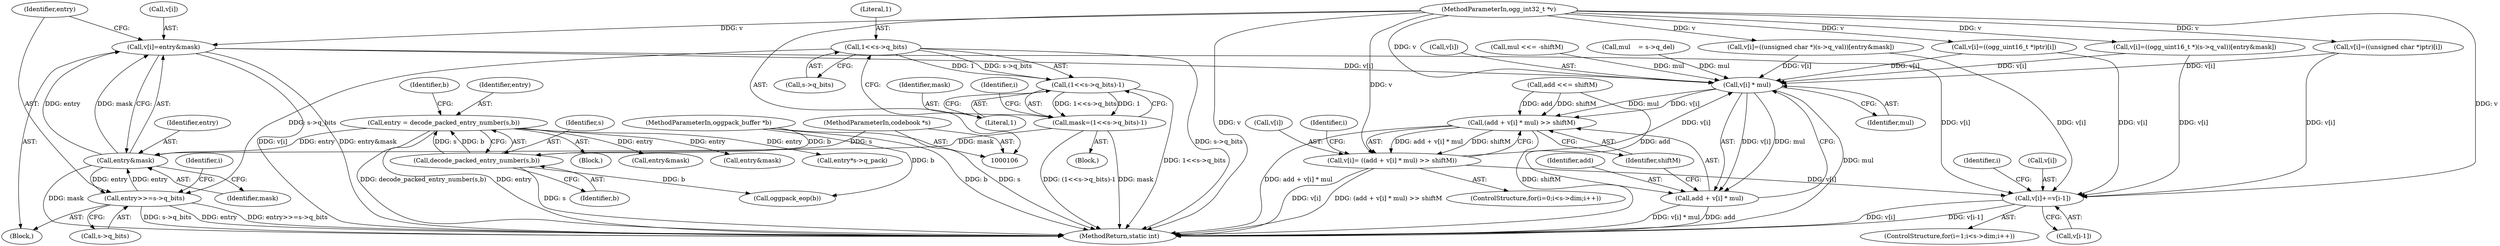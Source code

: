 digraph "0_Android_eeb4e45d5683f88488c083ecf142dc89bc3f0b47_1@array" {
"1000154" [label="(Call,v[i]=entry&mask)"];
"1000158" [label="(Call,entry&mask)"];
"1000113" [label="(Call,entry = decode_packed_entry_number(s,b))"];
"1000115" [label="(Call,decode_packed_entry_number(s,b))"];
"1000107" [label="(MethodParameterIn,codebook *s)"];
"1000108" [label="(MethodParameterIn,oggpack_buffer *b)"];
"1000161" [label="(Call,entry>>=s->q_bits)"];
"1000136" [label="(Call,1<<s->q_bits)"];
"1000133" [label="(Call,mask=(1<<s->q_bits)-1)"];
"1000135" [label="(Call,(1<<s->q_bits)-1)"];
"1000109" [label="(MethodParameterIn,ogg_int32_t *v)"];
"1000376" [label="(Call,v[i] * mul)"];
"1000373" [label="(Call,(add + v[i] * mul) >> shiftM)"];
"1000369" [label="(Call,v[i]= ((add + v[i] * mul) >> shiftM))"];
"1000397" [label="(Call,v[i]+=v[i-1])"];
"1000374" [label="(Call,add + v[i] * mul)"];
"1000108" [label="(MethodParameterIn,oggpack_buffer *b)"];
"1000116" [label="(Identifier,s)"];
"1000109" [label="(MethodParameterIn,ogg_int32_t *v)"];
"1000111" [label="(Block,)"];
"1000117" [label="(Identifier,b)"];
"1000401" [label="(Call,v[i-1])"];
"1000138" [label="(Call,s->q_bits)"];
"1000355" [label="(Call,add <<= shiftM)"];
"1000368" [label="(Identifier,i)"];
"1000163" [label="(Call,s->q_bits)"];
"1000221" [label="(Call,entry&mask)"];
"1000114" [label="(Identifier,entry)"];
"1000197" [label="(Call,v[i]=((unsigned char *)(s->q_val))[entry&mask])"];
"1000264" [label="(Call,v[i]=((unsigned char *)ptr)[i])"];
"1000136" [label="(Call,1<<s->q_bits)"];
"1000120" [label="(Call,oggpack_eop(b))"];
"1000375" [label="(Identifier,add)"];
"1000115" [label="(Call,decode_packed_entry_number(s,b))"];
"1000144" [label="(Identifier,i)"];
"1000286" [label="(Call,v[i]=((ogg_uint16_t *)ptr)[i])"];
"1000380" [label="(Identifier,mul)"];
"1000369" [label="(Call,v[i]= ((add + v[i] * mul) >> shiftM))"];
"1000133" [label="(Call,mask=(1<<s->q_bits)-1)"];
"1000113" [label="(Call,entry = decode_packed_entry_number(s,b))"];
"1000207" [label="(Call,entry&mask)"];
"1000141" [label="(Literal,1)"];
"1000396" [label="(Identifier,i)"];
"1000135" [label="(Call,(1<<s->q_bits)-1)"];
"1000376" [label="(Call,v[i] * mul)"];
"1000408" [label="(MethodReturn,static int)"];
"1000137" [label="(Literal,1)"];
"1000398" [label="(Call,v[i])"];
"1000152" [label="(Identifier,i)"];
"1000131" [label="(Block,)"];
"1000211" [label="(Call,v[i]=((ogg_uint16_t *)(s->q_val))[entry&mask])"];
"1000318" [label="(Call,mul    = s->q_del)"];
"1000370" [label="(Call,v[i])"];
"1000241" [label="(Call,entry*s->q_pack)"];
"1000159" [label="(Identifier,entry)"];
"1000377" [label="(Call,v[i])"];
"1000161" [label="(Call,entry>>=s->q_bits)"];
"1000158" [label="(Call,entry&mask)"];
"1000348" [label="(Call,mul <<= -shiftM)"];
"1000358" [label="(ControlStructure,for(i=0;i<s->dim;i++))"];
"1000107" [label="(MethodParameterIn,codebook *s)"];
"1000381" [label="(Identifier,shiftM)"];
"1000134" [label="(Identifier,mask)"];
"1000397" [label="(Call,v[i]+=v[i-1])"];
"1000155" [label="(Call,v[i])"];
"1000154" [label="(Call,v[i]=entry&mask)"];
"1000162" [label="(Identifier,entry)"];
"1000160" [label="(Identifier,mask)"];
"1000386" [label="(ControlStructure,for(i=1;i<s->dim;i++))"];
"1000373" [label="(Call,(add + v[i] * mul) >> shiftM)"];
"1000153" [label="(Block,)"];
"1000374" [label="(Call,add + v[i] * mul)"];
"1000121" [label="(Identifier,b)"];
"1000154" -> "1000153"  [label="AST: "];
"1000154" -> "1000158"  [label="CFG: "];
"1000155" -> "1000154"  [label="AST: "];
"1000158" -> "1000154"  [label="AST: "];
"1000162" -> "1000154"  [label="CFG: "];
"1000154" -> "1000408"  [label="DDG: v[i]"];
"1000154" -> "1000408"  [label="DDG: entry&mask"];
"1000158" -> "1000154"  [label="DDG: entry"];
"1000158" -> "1000154"  [label="DDG: mask"];
"1000109" -> "1000154"  [label="DDG: v"];
"1000154" -> "1000376"  [label="DDG: v[i]"];
"1000154" -> "1000397"  [label="DDG: v[i]"];
"1000158" -> "1000160"  [label="CFG: "];
"1000159" -> "1000158"  [label="AST: "];
"1000160" -> "1000158"  [label="AST: "];
"1000158" -> "1000408"  [label="DDG: mask"];
"1000113" -> "1000158"  [label="DDG: entry"];
"1000161" -> "1000158"  [label="DDG: entry"];
"1000133" -> "1000158"  [label="DDG: mask"];
"1000158" -> "1000161"  [label="DDG: entry"];
"1000113" -> "1000111"  [label="AST: "];
"1000113" -> "1000115"  [label="CFG: "];
"1000114" -> "1000113"  [label="AST: "];
"1000115" -> "1000113"  [label="AST: "];
"1000121" -> "1000113"  [label="CFG: "];
"1000113" -> "1000408"  [label="DDG: entry"];
"1000113" -> "1000408"  [label="DDG: decode_packed_entry_number(s,b)"];
"1000115" -> "1000113"  [label="DDG: s"];
"1000115" -> "1000113"  [label="DDG: b"];
"1000113" -> "1000207"  [label="DDG: entry"];
"1000113" -> "1000221"  [label="DDG: entry"];
"1000113" -> "1000241"  [label="DDG: entry"];
"1000115" -> "1000117"  [label="CFG: "];
"1000116" -> "1000115"  [label="AST: "];
"1000117" -> "1000115"  [label="AST: "];
"1000115" -> "1000408"  [label="DDG: s"];
"1000107" -> "1000115"  [label="DDG: s"];
"1000108" -> "1000115"  [label="DDG: b"];
"1000115" -> "1000120"  [label="DDG: b"];
"1000107" -> "1000106"  [label="AST: "];
"1000107" -> "1000408"  [label="DDG: s"];
"1000108" -> "1000106"  [label="AST: "];
"1000108" -> "1000408"  [label="DDG: b"];
"1000108" -> "1000120"  [label="DDG: b"];
"1000161" -> "1000153"  [label="AST: "];
"1000161" -> "1000163"  [label="CFG: "];
"1000162" -> "1000161"  [label="AST: "];
"1000163" -> "1000161"  [label="AST: "];
"1000152" -> "1000161"  [label="CFG: "];
"1000161" -> "1000408"  [label="DDG: s->q_bits"];
"1000161" -> "1000408"  [label="DDG: entry"];
"1000161" -> "1000408"  [label="DDG: entry>>=s->q_bits"];
"1000136" -> "1000161"  [label="DDG: s->q_bits"];
"1000136" -> "1000135"  [label="AST: "];
"1000136" -> "1000138"  [label="CFG: "];
"1000137" -> "1000136"  [label="AST: "];
"1000138" -> "1000136"  [label="AST: "];
"1000141" -> "1000136"  [label="CFG: "];
"1000136" -> "1000408"  [label="DDG: s->q_bits"];
"1000136" -> "1000135"  [label="DDG: 1"];
"1000136" -> "1000135"  [label="DDG: s->q_bits"];
"1000133" -> "1000131"  [label="AST: "];
"1000133" -> "1000135"  [label="CFG: "];
"1000134" -> "1000133"  [label="AST: "];
"1000135" -> "1000133"  [label="AST: "];
"1000144" -> "1000133"  [label="CFG: "];
"1000133" -> "1000408"  [label="DDG: mask"];
"1000133" -> "1000408"  [label="DDG: (1<<s->q_bits)-1"];
"1000135" -> "1000133"  [label="DDG: 1<<s->q_bits"];
"1000135" -> "1000133"  [label="DDG: 1"];
"1000135" -> "1000141"  [label="CFG: "];
"1000141" -> "1000135"  [label="AST: "];
"1000135" -> "1000408"  [label="DDG: 1<<s->q_bits"];
"1000109" -> "1000106"  [label="AST: "];
"1000109" -> "1000408"  [label="DDG: v"];
"1000109" -> "1000197"  [label="DDG: v"];
"1000109" -> "1000211"  [label="DDG: v"];
"1000109" -> "1000264"  [label="DDG: v"];
"1000109" -> "1000286"  [label="DDG: v"];
"1000109" -> "1000369"  [label="DDG: v"];
"1000109" -> "1000376"  [label="DDG: v"];
"1000109" -> "1000397"  [label="DDG: v"];
"1000376" -> "1000374"  [label="AST: "];
"1000376" -> "1000380"  [label="CFG: "];
"1000377" -> "1000376"  [label="AST: "];
"1000380" -> "1000376"  [label="AST: "];
"1000374" -> "1000376"  [label="CFG: "];
"1000376" -> "1000408"  [label="DDG: mul"];
"1000376" -> "1000373"  [label="DDG: v[i]"];
"1000376" -> "1000373"  [label="DDG: mul"];
"1000376" -> "1000374"  [label="DDG: v[i]"];
"1000376" -> "1000374"  [label="DDG: mul"];
"1000369" -> "1000376"  [label="DDG: v[i]"];
"1000286" -> "1000376"  [label="DDG: v[i]"];
"1000264" -> "1000376"  [label="DDG: v[i]"];
"1000211" -> "1000376"  [label="DDG: v[i]"];
"1000197" -> "1000376"  [label="DDG: v[i]"];
"1000348" -> "1000376"  [label="DDG: mul"];
"1000318" -> "1000376"  [label="DDG: mul"];
"1000373" -> "1000369"  [label="AST: "];
"1000373" -> "1000381"  [label="CFG: "];
"1000374" -> "1000373"  [label="AST: "];
"1000381" -> "1000373"  [label="AST: "];
"1000369" -> "1000373"  [label="CFG: "];
"1000373" -> "1000408"  [label="DDG: add + v[i] * mul"];
"1000373" -> "1000408"  [label="DDG: shiftM"];
"1000373" -> "1000369"  [label="DDG: add + v[i] * mul"];
"1000373" -> "1000369"  [label="DDG: shiftM"];
"1000355" -> "1000373"  [label="DDG: add"];
"1000355" -> "1000373"  [label="DDG: shiftM"];
"1000369" -> "1000358"  [label="AST: "];
"1000370" -> "1000369"  [label="AST: "];
"1000368" -> "1000369"  [label="CFG: "];
"1000369" -> "1000408"  [label="DDG: v[i]"];
"1000369" -> "1000408"  [label="DDG: (add + v[i] * mul) >> shiftM"];
"1000369" -> "1000397"  [label="DDG: v[i]"];
"1000397" -> "1000386"  [label="AST: "];
"1000397" -> "1000401"  [label="CFG: "];
"1000398" -> "1000397"  [label="AST: "];
"1000401" -> "1000397"  [label="AST: "];
"1000396" -> "1000397"  [label="CFG: "];
"1000397" -> "1000408"  [label="DDG: v[i]"];
"1000397" -> "1000408"  [label="DDG: v[i-1]"];
"1000286" -> "1000397"  [label="DDG: v[i]"];
"1000264" -> "1000397"  [label="DDG: v[i]"];
"1000211" -> "1000397"  [label="DDG: v[i]"];
"1000197" -> "1000397"  [label="DDG: v[i]"];
"1000375" -> "1000374"  [label="AST: "];
"1000381" -> "1000374"  [label="CFG: "];
"1000374" -> "1000408"  [label="DDG: v[i] * mul"];
"1000374" -> "1000408"  [label="DDG: add"];
"1000355" -> "1000374"  [label="DDG: add"];
}
